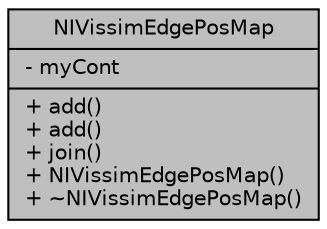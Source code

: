 digraph "NIVissimEdgePosMap"
{
  edge [fontname="Helvetica",fontsize="10",labelfontname="Helvetica",labelfontsize="10"];
  node [fontname="Helvetica",fontsize="10",shape=record];
  Node1 [label="{NIVissimEdgePosMap\n|- myCont\l|+ add()\l+ add()\l+ join()\l+ NIVissimEdgePosMap()\l+ ~NIVissimEdgePosMap()\l}",height=0.2,width=0.4,color="black", fillcolor="grey75", style="filled", fontcolor="black"];
}
